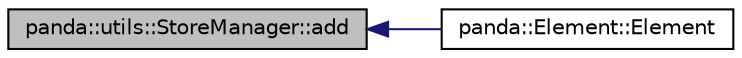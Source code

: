 digraph G
{
  edge [fontname="Helvetica",fontsize="10",labelfontname="Helvetica",labelfontsize="10"];
  node [fontname="Helvetica",fontsize="10",shape=record];
  rankdir=LR;
  Node1 [label="panda::utils::StoreManager::add",height=0.2,width=0.4,color="black", fillcolor="grey75", style="filled" fontcolor="black"];
  Node1 -> Node2 [dir=back,color="midnightblue",fontsize="10",style="solid"];
  Node2 [label="panda::Element::Element",height=0.2,width=0.4,color="black", fillcolor="white", style="filled",URL="$classpanda_1_1Element.html#a0500449175b8f307838ecf826cd02555",tooltip="Ctor for singlet instantiation."];
}
